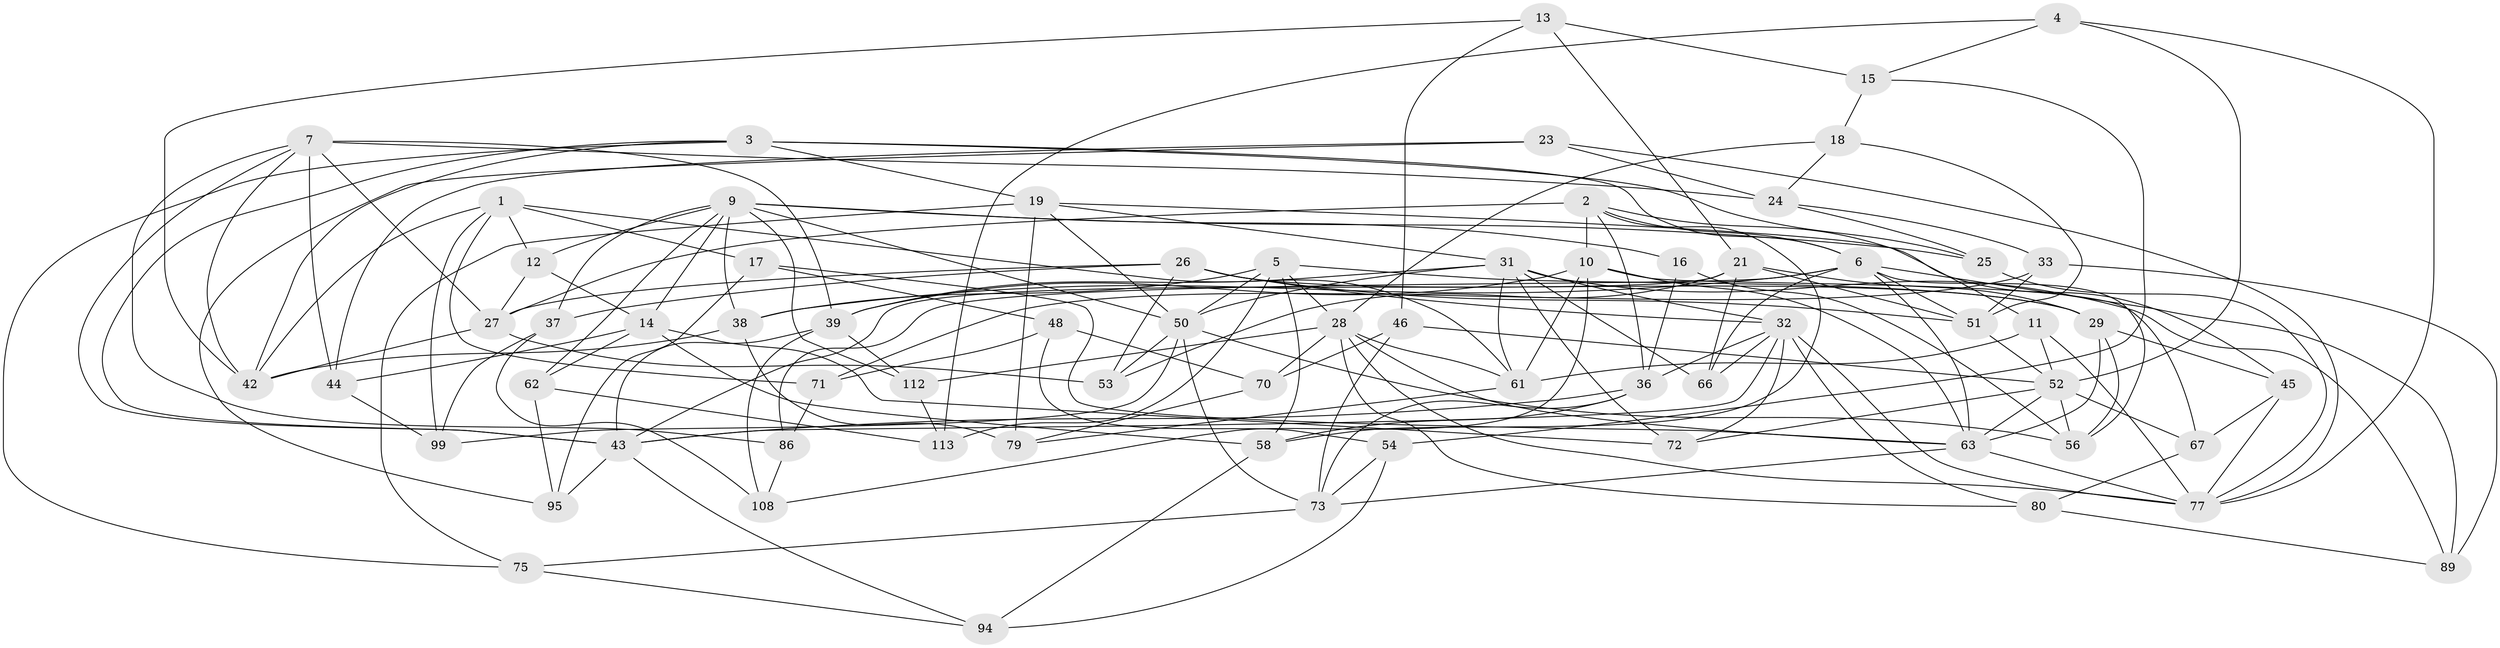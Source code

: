 // original degree distribution, {4: 1.0}
// Generated by graph-tools (version 1.1) at 2025/20/03/04/25 18:20:37]
// undirected, 67 vertices, 175 edges
graph export_dot {
graph [start="1"]
  node [color=gray90,style=filled];
  1 [super="+40"];
  2 [super="+8"];
  3 [super="+78"];
  4;
  5 [super="+59"];
  6 [super="+20"];
  7 [super="+74+107"];
  9 [super="+110+57"];
  10 [super="+30"];
  11;
  12;
  13;
  14 [super="+97"];
  15;
  16;
  17;
  18;
  19 [super="+64"];
  21 [super="+22"];
  23;
  24 [super="+85"];
  25;
  26 [super="+69"];
  27 [super="+41"];
  28 [super="+47+65"];
  29 [super="+82"];
  31 [super="+49+100"];
  32 [super="+35"];
  33;
  36 [super="+109"];
  37;
  38 [super="+105"];
  39 [super="+102"];
  42 [super="+111"];
  43 [super="+55"];
  44;
  45;
  46;
  48;
  50 [super="+83+76"];
  51 [super="+68"];
  52 [super="+84+96"];
  53;
  54;
  56 [super="+90"];
  58 [super="+87"];
  61 [super="+106"];
  62;
  63 [super="+93+101"];
  66;
  67;
  70;
  71;
  72;
  73 [super="+88"];
  75;
  77 [super="+91"];
  79;
  80;
  86;
  89;
  94;
  95;
  99;
  108;
  112;
  113;
  1 -- 99;
  1 -- 42;
  1 -- 61;
  1 -- 12;
  1 -- 17;
  1 -- 71;
  2 -- 11;
  2 -- 10;
  2 -- 27;
  2 -- 36;
  2 -- 6;
  2 -- 58;
  3 -- 42;
  3 -- 19;
  3 -- 25;
  3 -- 75;
  3 -- 43;
  3 -- 6;
  4 -- 113;
  4 -- 52;
  4 -- 15;
  4 -- 77;
  5 -- 113;
  5 -- 38 [weight=2];
  5 -- 28;
  5 -- 50;
  5 -- 29;
  5 -- 58 [weight=2];
  6 -- 38;
  6 -- 51;
  6 -- 86;
  6 -- 66;
  6 -- 56 [weight=2];
  6 -- 89;
  6 -- 63;
  7 -- 44;
  7 -- 86;
  7 -- 39;
  7 -- 42;
  7 -- 27;
  7 -- 24 [weight=2];
  7 -- 43;
  9 -- 112;
  9 -- 16 [weight=2];
  9 -- 25;
  9 -- 14;
  9 -- 50;
  9 -- 37;
  9 -- 38;
  9 -- 12;
  9 -- 62;
  10 -- 61;
  10 -- 67;
  10 -- 63;
  10 -- 108;
  10 -- 39;
  11 -- 52;
  11 -- 61;
  11 -- 77;
  12 -- 27;
  12 -- 14;
  13 -- 46;
  13 -- 15;
  13 -- 21;
  13 -- 42;
  14 -- 58;
  14 -- 72;
  14 -- 62;
  14 -- 44;
  15 -- 54;
  15 -- 18;
  16 -- 56;
  16 -- 36;
  17 -- 48;
  17 -- 95;
  17 -- 63;
  18 -- 24;
  18 -- 28;
  18 -- 51;
  19 -- 31;
  19 -- 45;
  19 -- 75;
  19 -- 79;
  19 -- 50;
  21 -- 66;
  21 -- 51;
  21 -- 29;
  21 -- 53;
  21 -- 43;
  23 -- 24;
  23 -- 95;
  23 -- 77;
  23 -- 44;
  24 -- 25;
  24 -- 33;
  25 -- 77;
  26 -- 53;
  26 -- 29;
  26 -- 32;
  26 -- 27;
  26 -- 37;
  26 -- 51;
  27 -- 53;
  27 -- 42;
  28 -- 80;
  28 -- 77;
  28 -- 61;
  28 -- 112;
  28 -- 70;
  28 -- 63;
  29 -- 56;
  29 -- 45;
  29 -- 63;
  31 -- 72;
  31 -- 66;
  31 -- 39;
  31 -- 32;
  31 -- 89;
  31 -- 50;
  31 -- 61;
  32 -- 66;
  32 -- 80;
  32 -- 72;
  32 -- 77;
  32 -- 36;
  32 -- 43;
  33 -- 89;
  33 -- 71;
  33 -- 51;
  36 -- 43;
  36 -- 73;
  36 -- 58;
  37 -- 99;
  37 -- 108;
  38 -- 42;
  38 -- 79;
  39 -- 112;
  39 -- 43;
  39 -- 108;
  43 -- 95;
  43 -- 94;
  44 -- 99;
  45 -- 67;
  45 -- 77;
  46 -- 70;
  46 -- 52;
  46 -- 73;
  48 -- 70;
  48 -- 54;
  48 -- 71;
  50 -- 99;
  50 -- 53;
  50 -- 56;
  50 -- 73;
  51 -- 52;
  52 -- 72;
  52 -- 56;
  52 -- 63;
  52 -- 67;
  54 -- 94;
  54 -- 73;
  58 -- 94;
  61 -- 79;
  62 -- 95;
  62 -- 113;
  63 -- 73;
  63 -- 77;
  67 -- 80;
  70 -- 79;
  71 -- 86;
  73 -- 75;
  75 -- 94;
  80 -- 89;
  86 -- 108;
  112 -- 113;
}
